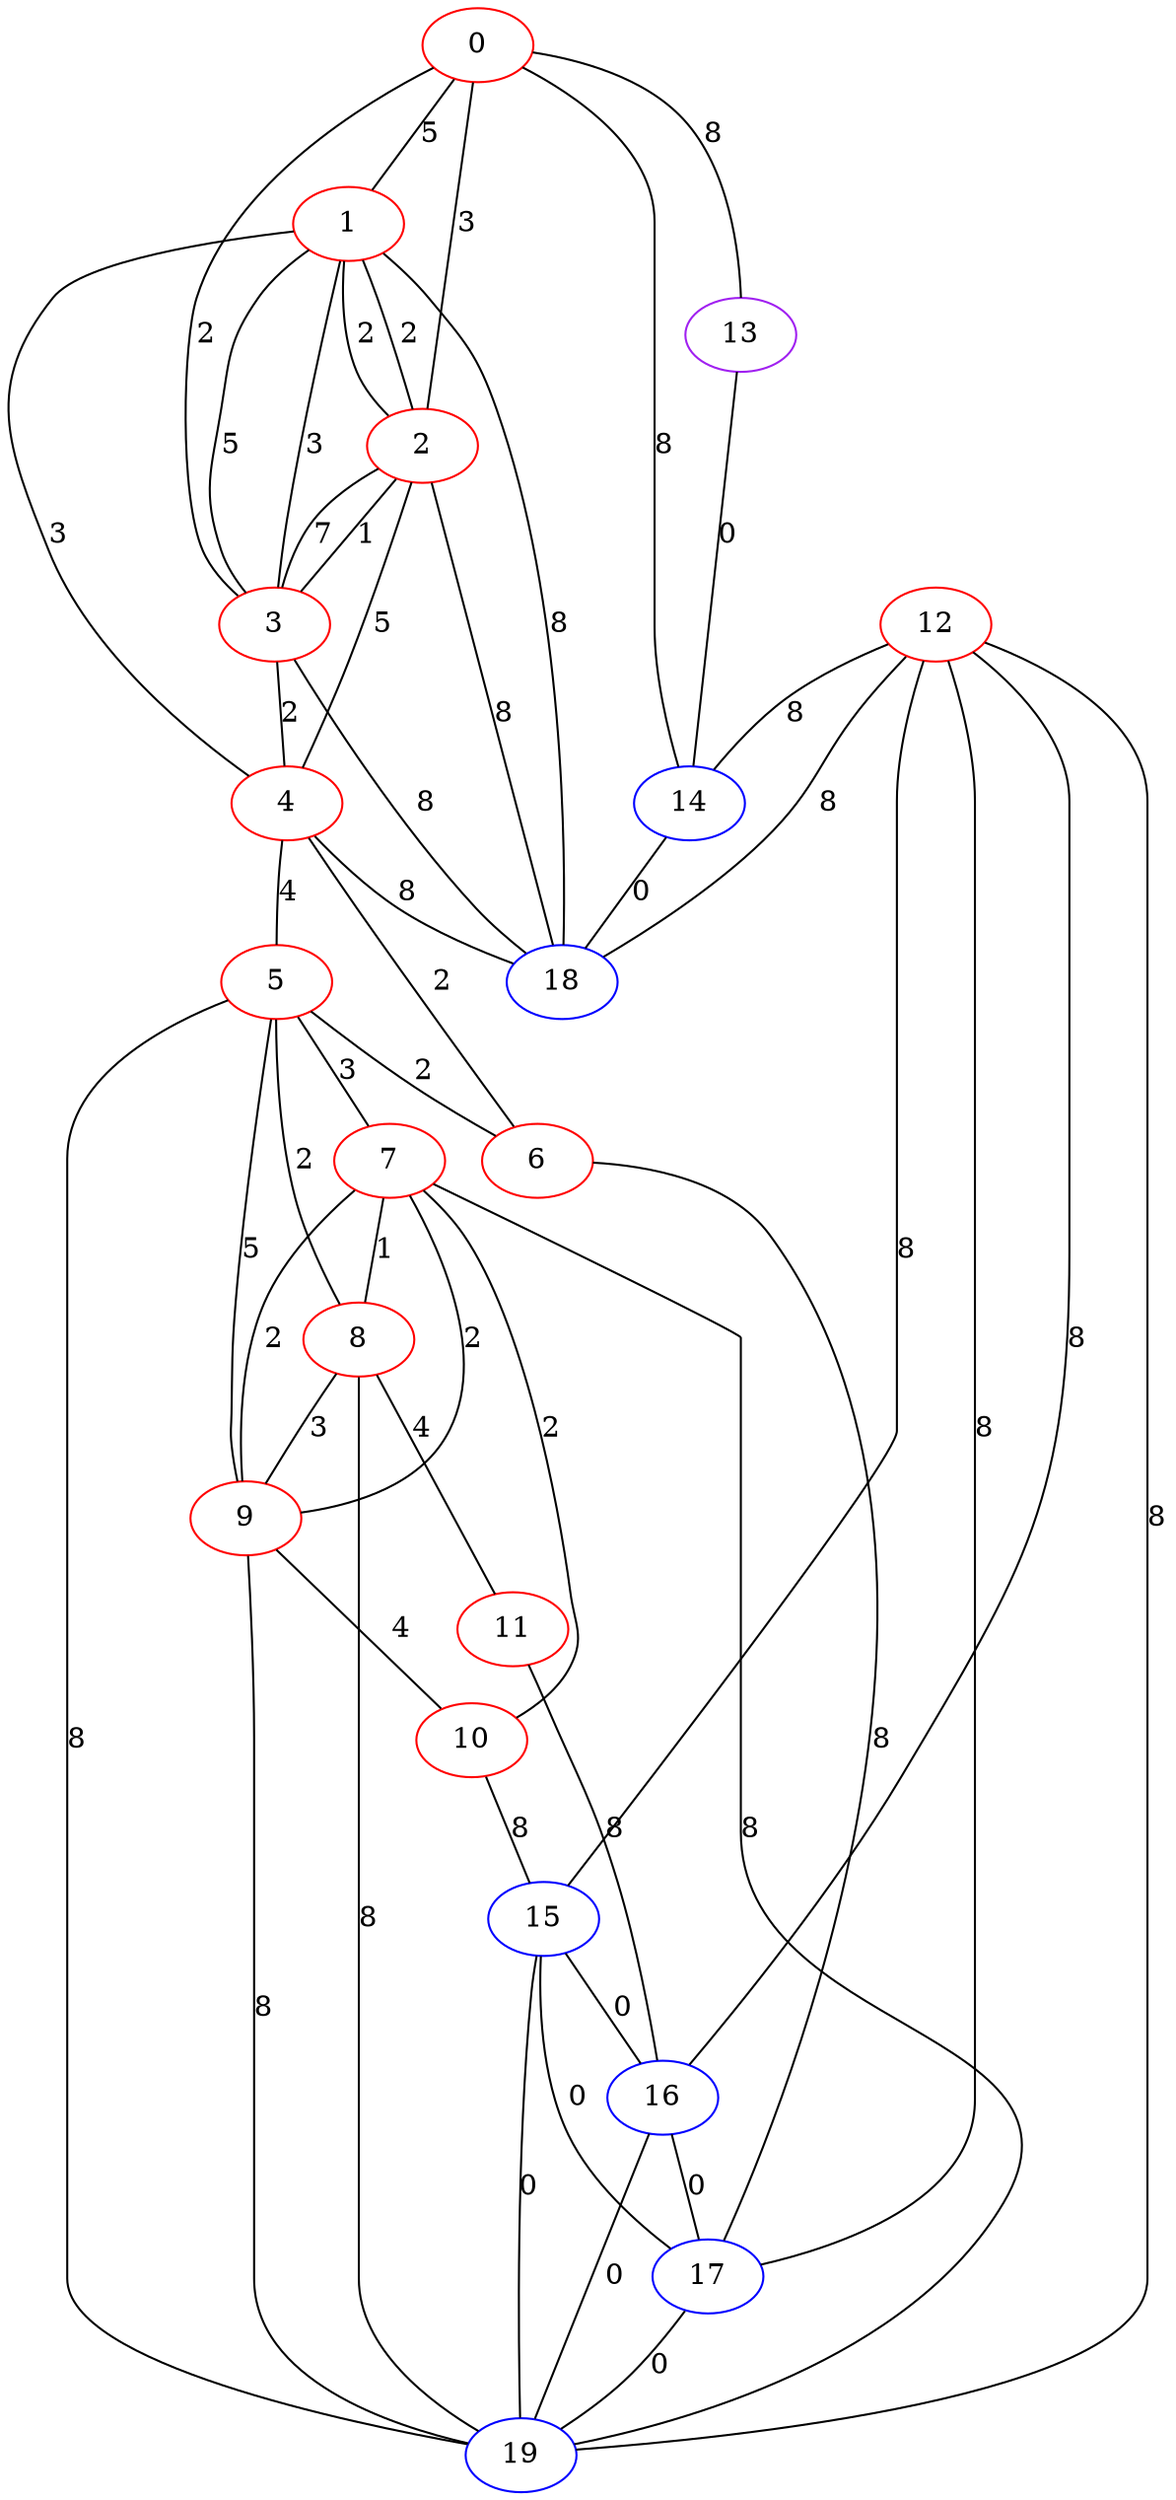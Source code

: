 graph "" {
0 [color=red, weight=1];
1 [color=red, weight=1];
2 [color=red, weight=1];
3 [color=red, weight=1];
4 [color=red, weight=1];
5 [color=red, weight=1];
6 [color=red, weight=1];
7 [color=red, weight=1];
8 [color=red, weight=1];
9 [color=red, weight=1];
10 [color=red, weight=1];
11 [color=red, weight=1];
12 [color=red, weight=1];
13 [color=purple, weight=4];
14 [color=blue, weight=3];
15 [color=blue, weight=3];
16 [color=blue, weight=3];
17 [color=blue, weight=3];
18 [color=blue, weight=3];
19 [color=blue, weight=3];
0 -- 1  [key=0, label=5];
0 -- 2  [key=0, label=3];
0 -- 3  [key=0, label=2];
0 -- 13  [key=0, label=8];
0 -- 14  [key=0, label=8];
1 -- 2  [key=0, label=2];
1 -- 2  [key=1, label=2];
1 -- 3  [key=0, label=5];
1 -- 3  [key=1, label=3];
1 -- 4  [key=0, label=3];
1 -- 18  [key=0, label=8];
2 -- 18  [key=0, label=8];
2 -- 3  [key=0, label=7];
2 -- 3  [key=1, label=1];
2 -- 4  [key=0, label=5];
3 -- 4  [key=0, label=2];
3 -- 18  [key=0, label=8];
4 -- 5  [key=0, label=4];
4 -- 6  [key=0, label=2];
4 -- 18  [key=0, label=8];
5 -- 6  [key=0, label=2];
5 -- 7  [key=0, label=3];
5 -- 8  [key=0, label=2];
5 -- 9  [key=0, label=5];
5 -- 19  [key=0, label=8];
6 -- 17  [key=0, label=8];
7 -- 8  [key=0, label=1];
7 -- 9  [key=0, label=2];
7 -- 9  [key=1, label=2];
7 -- 10  [key=0, label=2];
7 -- 19  [key=0, label=8];
8 -- 19  [key=0, label=8];
8 -- 9  [key=0, label=3];
8 -- 11  [key=0, label=4];
9 -- 10  [key=0, label=4];
9 -- 19  [key=0, label=8];
10 -- 15  [key=0, label=8];
11 -- 16  [key=0, label=8];
12 -- 14  [key=0, label=8];
12 -- 15  [key=0, label=8];
12 -- 16  [key=0, label=8];
12 -- 17  [key=0, label=8];
12 -- 18  [key=0, label=8];
12 -- 19  [key=0, label=8];
13 -- 14  [key=0, label=0];
14 -- 18  [key=0, label=0];
15 -- 16  [key=0, label=0];
15 -- 17  [key=0, label=0];
15 -- 19  [key=0, label=0];
16 -- 17  [key=0, label=0];
16 -- 19  [key=0, label=0];
17 -- 19  [key=0, label=0];
}
